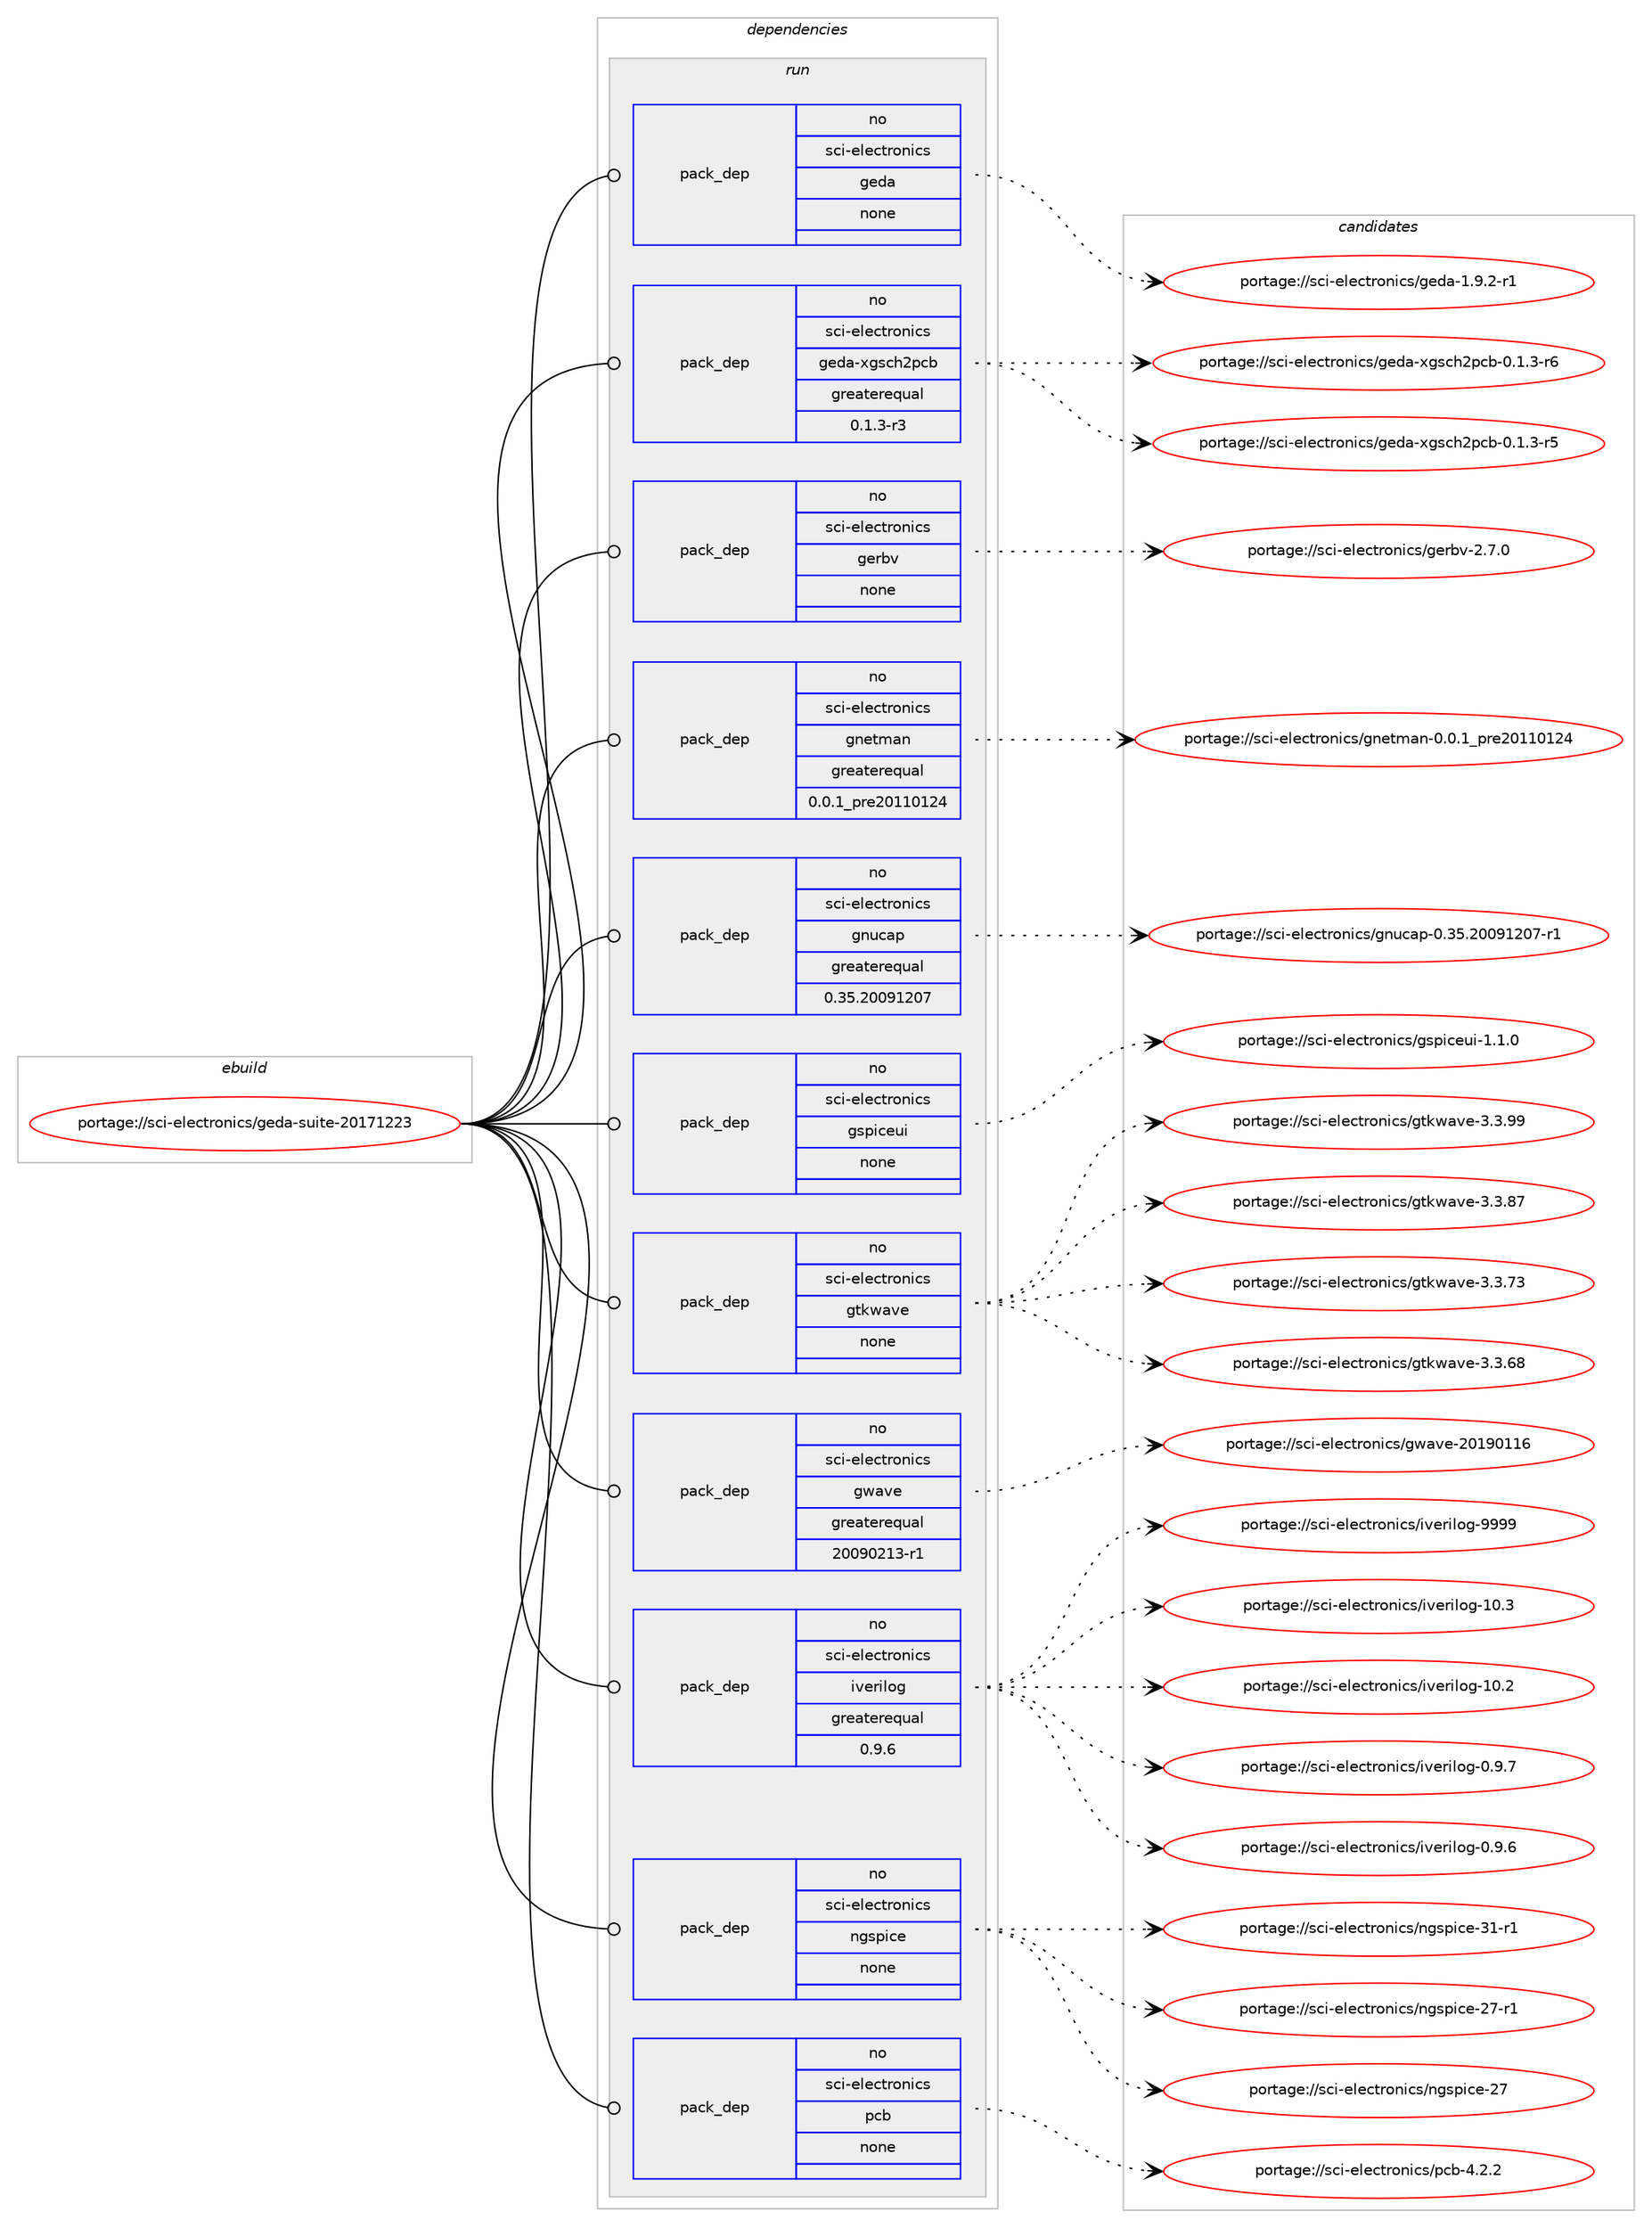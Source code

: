digraph prolog {

# *************
# Graph options
# *************

newrank=true;
concentrate=true;
compound=true;
graph [rankdir=LR,fontname=Helvetica,fontsize=10,ranksep=1.5];#, ranksep=2.5, nodesep=0.2];
edge  [arrowhead=vee];
node  [fontname=Helvetica,fontsize=10];

# **********
# The ebuild
# **********

subgraph cluster_leftcol {
color=gray;
rank=same;
label=<<i>ebuild</i>>;
id [label="portage://sci-electronics/geda-suite-20171223", color=red, width=4, href="../sci-electronics/geda-suite-20171223.svg"];
}

# ****************
# The dependencies
# ****************

subgraph cluster_midcol {
color=gray;
label=<<i>dependencies</i>>;
subgraph cluster_compile {
fillcolor="#eeeeee";
style=filled;
label=<<i>compile</i>>;
}
subgraph cluster_compileandrun {
fillcolor="#eeeeee";
style=filled;
label=<<i>compile and run</i>>;
}
subgraph cluster_run {
fillcolor="#eeeeee";
style=filled;
label=<<i>run</i>>;
subgraph pack33711 {
dependency42277 [label=<<TABLE BORDER="0" CELLBORDER="1" CELLSPACING="0" CELLPADDING="4" WIDTH="220"><TR><TD ROWSPAN="6" CELLPADDING="30">pack_dep</TD></TR><TR><TD WIDTH="110">no</TD></TR><TR><TD>sci-electronics</TD></TR><TR><TD>geda</TD></TR><TR><TD>none</TD></TR><TR><TD></TD></TR></TABLE>>, shape=none, color=blue];
}
id:e -> dependency42277:w [weight=20,style="solid",arrowhead="odot"];
subgraph pack33712 {
dependency42278 [label=<<TABLE BORDER="0" CELLBORDER="1" CELLSPACING="0" CELLPADDING="4" WIDTH="220"><TR><TD ROWSPAN="6" CELLPADDING="30">pack_dep</TD></TR><TR><TD WIDTH="110">no</TD></TR><TR><TD>sci-electronics</TD></TR><TR><TD>geda-xgsch2pcb</TD></TR><TR><TD>greaterequal</TD></TR><TR><TD>0.1.3-r3</TD></TR></TABLE>>, shape=none, color=blue];
}
id:e -> dependency42278:w [weight=20,style="solid",arrowhead="odot"];
subgraph pack33713 {
dependency42279 [label=<<TABLE BORDER="0" CELLBORDER="1" CELLSPACING="0" CELLPADDING="4" WIDTH="220"><TR><TD ROWSPAN="6" CELLPADDING="30">pack_dep</TD></TR><TR><TD WIDTH="110">no</TD></TR><TR><TD>sci-electronics</TD></TR><TR><TD>gerbv</TD></TR><TR><TD>none</TD></TR><TR><TD></TD></TR></TABLE>>, shape=none, color=blue];
}
id:e -> dependency42279:w [weight=20,style="solid",arrowhead="odot"];
subgraph pack33714 {
dependency42280 [label=<<TABLE BORDER="0" CELLBORDER="1" CELLSPACING="0" CELLPADDING="4" WIDTH="220"><TR><TD ROWSPAN="6" CELLPADDING="30">pack_dep</TD></TR><TR><TD WIDTH="110">no</TD></TR><TR><TD>sci-electronics</TD></TR><TR><TD>gnetman</TD></TR><TR><TD>greaterequal</TD></TR><TR><TD>0.0.1_pre20110124</TD></TR></TABLE>>, shape=none, color=blue];
}
id:e -> dependency42280:w [weight=20,style="solid",arrowhead="odot"];
subgraph pack33715 {
dependency42281 [label=<<TABLE BORDER="0" CELLBORDER="1" CELLSPACING="0" CELLPADDING="4" WIDTH="220"><TR><TD ROWSPAN="6" CELLPADDING="30">pack_dep</TD></TR><TR><TD WIDTH="110">no</TD></TR><TR><TD>sci-electronics</TD></TR><TR><TD>gnucap</TD></TR><TR><TD>greaterequal</TD></TR><TR><TD>0.35.20091207</TD></TR></TABLE>>, shape=none, color=blue];
}
id:e -> dependency42281:w [weight=20,style="solid",arrowhead="odot"];
subgraph pack33716 {
dependency42282 [label=<<TABLE BORDER="0" CELLBORDER="1" CELLSPACING="0" CELLPADDING="4" WIDTH="220"><TR><TD ROWSPAN="6" CELLPADDING="30">pack_dep</TD></TR><TR><TD WIDTH="110">no</TD></TR><TR><TD>sci-electronics</TD></TR><TR><TD>gspiceui</TD></TR><TR><TD>none</TD></TR><TR><TD></TD></TR></TABLE>>, shape=none, color=blue];
}
id:e -> dependency42282:w [weight=20,style="solid",arrowhead="odot"];
subgraph pack33717 {
dependency42283 [label=<<TABLE BORDER="0" CELLBORDER="1" CELLSPACING="0" CELLPADDING="4" WIDTH="220"><TR><TD ROWSPAN="6" CELLPADDING="30">pack_dep</TD></TR><TR><TD WIDTH="110">no</TD></TR><TR><TD>sci-electronics</TD></TR><TR><TD>gtkwave</TD></TR><TR><TD>none</TD></TR><TR><TD></TD></TR></TABLE>>, shape=none, color=blue];
}
id:e -> dependency42283:w [weight=20,style="solid",arrowhead="odot"];
subgraph pack33718 {
dependency42284 [label=<<TABLE BORDER="0" CELLBORDER="1" CELLSPACING="0" CELLPADDING="4" WIDTH="220"><TR><TD ROWSPAN="6" CELLPADDING="30">pack_dep</TD></TR><TR><TD WIDTH="110">no</TD></TR><TR><TD>sci-electronics</TD></TR><TR><TD>gwave</TD></TR><TR><TD>greaterequal</TD></TR><TR><TD>20090213-r1</TD></TR></TABLE>>, shape=none, color=blue];
}
id:e -> dependency42284:w [weight=20,style="solid",arrowhead="odot"];
subgraph pack33719 {
dependency42285 [label=<<TABLE BORDER="0" CELLBORDER="1" CELLSPACING="0" CELLPADDING="4" WIDTH="220"><TR><TD ROWSPAN="6" CELLPADDING="30">pack_dep</TD></TR><TR><TD WIDTH="110">no</TD></TR><TR><TD>sci-electronics</TD></TR><TR><TD>iverilog</TD></TR><TR><TD>greaterequal</TD></TR><TR><TD>0.9.6</TD></TR></TABLE>>, shape=none, color=blue];
}
id:e -> dependency42285:w [weight=20,style="solid",arrowhead="odot"];
subgraph pack33720 {
dependency42286 [label=<<TABLE BORDER="0" CELLBORDER="1" CELLSPACING="0" CELLPADDING="4" WIDTH="220"><TR><TD ROWSPAN="6" CELLPADDING="30">pack_dep</TD></TR><TR><TD WIDTH="110">no</TD></TR><TR><TD>sci-electronics</TD></TR><TR><TD>ngspice</TD></TR><TR><TD>none</TD></TR><TR><TD></TD></TR></TABLE>>, shape=none, color=blue];
}
id:e -> dependency42286:w [weight=20,style="solid",arrowhead="odot"];
subgraph pack33721 {
dependency42287 [label=<<TABLE BORDER="0" CELLBORDER="1" CELLSPACING="0" CELLPADDING="4" WIDTH="220"><TR><TD ROWSPAN="6" CELLPADDING="30">pack_dep</TD></TR><TR><TD WIDTH="110">no</TD></TR><TR><TD>sci-electronics</TD></TR><TR><TD>pcb</TD></TR><TR><TD>none</TD></TR><TR><TD></TD></TR></TABLE>>, shape=none, color=blue];
}
id:e -> dependency42287:w [weight=20,style="solid",arrowhead="odot"];
}
}

# **************
# The candidates
# **************

subgraph cluster_choices {
rank=same;
color=gray;
label=<<i>candidates</i>>;

subgraph choice33711 {
color=black;
nodesep=1;
choice1159910545101108101991161141111101059911547103101100974549465746504511449 [label="portage://sci-electronics/geda-1.9.2-r1", color=red, width=4,href="../sci-electronics/geda-1.9.2-r1.svg"];
dependency42277:e -> choice1159910545101108101991161141111101059911547103101100974549465746504511449:w [style=dotted,weight="100"];
}
subgraph choice33712 {
color=black;
nodesep=1;
choice11599105451011081019911611411111010599115471031011009745120103115991045011299984548464946514511454 [label="portage://sci-electronics/geda-xgsch2pcb-0.1.3-r6", color=red, width=4,href="../sci-electronics/geda-xgsch2pcb-0.1.3-r6.svg"];
choice11599105451011081019911611411111010599115471031011009745120103115991045011299984548464946514511453 [label="portage://sci-electronics/geda-xgsch2pcb-0.1.3-r5", color=red, width=4,href="../sci-electronics/geda-xgsch2pcb-0.1.3-r5.svg"];
dependency42278:e -> choice11599105451011081019911611411111010599115471031011009745120103115991045011299984548464946514511454:w [style=dotted,weight="100"];
dependency42278:e -> choice11599105451011081019911611411111010599115471031011009745120103115991045011299984548464946514511453:w [style=dotted,weight="100"];
}
subgraph choice33713 {
color=black;
nodesep=1;
choice115991054510110810199116114111110105991154710310111498118455046554648 [label="portage://sci-electronics/gerbv-2.7.0", color=red, width=4,href="../sci-electronics/gerbv-2.7.0.svg"];
dependency42279:e -> choice115991054510110810199116114111110105991154710310111498118455046554648:w [style=dotted,weight="100"];
}
subgraph choice33714 {
color=black;
nodesep=1;
choice115991054510110810199116114111110105991154710311010111610997110454846484649951121141015048494948495052 [label="portage://sci-electronics/gnetman-0.0.1_pre20110124", color=red, width=4,href="../sci-electronics/gnetman-0.0.1_pre20110124.svg"];
dependency42280:e -> choice115991054510110810199116114111110105991154710311010111610997110454846484649951121141015048494948495052:w [style=dotted,weight="100"];
}
subgraph choice33715 {
color=black;
nodesep=1;
choice1159910545101108101991161141111101059911547103110117999711245484651534650484857495048554511449 [label="portage://sci-electronics/gnucap-0.35.20091207-r1", color=red, width=4,href="../sci-electronics/gnucap-0.35.20091207-r1.svg"];
dependency42281:e -> choice1159910545101108101991161141111101059911547103110117999711245484651534650484857495048554511449:w [style=dotted,weight="100"];
}
subgraph choice33716 {
color=black;
nodesep=1;
choice115991054510110810199116114111110105991154710311511210599101117105454946494648 [label="portage://sci-electronics/gspiceui-1.1.0", color=red, width=4,href="../sci-electronics/gspiceui-1.1.0.svg"];
dependency42282:e -> choice115991054510110810199116114111110105991154710311511210599101117105454946494648:w [style=dotted,weight="100"];
}
subgraph choice33717 {
color=black;
nodesep=1;
choice11599105451011081019911611411111010599115471031161071199711810145514651465757 [label="portage://sci-electronics/gtkwave-3.3.99", color=red, width=4,href="../sci-electronics/gtkwave-3.3.99.svg"];
choice11599105451011081019911611411111010599115471031161071199711810145514651465655 [label="portage://sci-electronics/gtkwave-3.3.87", color=red, width=4,href="../sci-electronics/gtkwave-3.3.87.svg"];
choice11599105451011081019911611411111010599115471031161071199711810145514651465551 [label="portage://sci-electronics/gtkwave-3.3.73", color=red, width=4,href="../sci-electronics/gtkwave-3.3.73.svg"];
choice11599105451011081019911611411111010599115471031161071199711810145514651465456 [label="portage://sci-electronics/gtkwave-3.3.68", color=red, width=4,href="../sci-electronics/gtkwave-3.3.68.svg"];
dependency42283:e -> choice11599105451011081019911611411111010599115471031161071199711810145514651465757:w [style=dotted,weight="100"];
dependency42283:e -> choice11599105451011081019911611411111010599115471031161071199711810145514651465655:w [style=dotted,weight="100"];
dependency42283:e -> choice11599105451011081019911611411111010599115471031161071199711810145514651465551:w [style=dotted,weight="100"];
dependency42283:e -> choice11599105451011081019911611411111010599115471031161071199711810145514651465456:w [style=dotted,weight="100"];
}
subgraph choice33718 {
color=black;
nodesep=1;
choice115991054510110810199116114111110105991154710311997118101455048495748494954 [label="portage://sci-electronics/gwave-20190116", color=red, width=4,href="../sci-electronics/gwave-20190116.svg"];
dependency42284:e -> choice115991054510110810199116114111110105991154710311997118101455048495748494954:w [style=dotted,weight="100"];
}
subgraph choice33719 {
color=black;
nodesep=1;
choice11599105451011081019911611411111010599115471051181011141051081111034557575757 [label="portage://sci-electronics/iverilog-9999", color=red, width=4,href="../sci-electronics/iverilog-9999.svg"];
choice11599105451011081019911611411111010599115471051181011141051081111034549484651 [label="portage://sci-electronics/iverilog-10.3", color=red, width=4,href="../sci-electronics/iverilog-10.3.svg"];
choice11599105451011081019911611411111010599115471051181011141051081111034549484650 [label="portage://sci-electronics/iverilog-10.2", color=red, width=4,href="../sci-electronics/iverilog-10.2.svg"];
choice1159910545101108101991161141111101059911547105118101114105108111103454846574655 [label="portage://sci-electronics/iverilog-0.9.7", color=red, width=4,href="../sci-electronics/iverilog-0.9.7.svg"];
choice1159910545101108101991161141111101059911547105118101114105108111103454846574654 [label="portage://sci-electronics/iverilog-0.9.6", color=red, width=4,href="../sci-electronics/iverilog-0.9.6.svg"];
dependency42285:e -> choice11599105451011081019911611411111010599115471051181011141051081111034557575757:w [style=dotted,weight="100"];
dependency42285:e -> choice11599105451011081019911611411111010599115471051181011141051081111034549484651:w [style=dotted,weight="100"];
dependency42285:e -> choice11599105451011081019911611411111010599115471051181011141051081111034549484650:w [style=dotted,weight="100"];
dependency42285:e -> choice1159910545101108101991161141111101059911547105118101114105108111103454846574655:w [style=dotted,weight="100"];
dependency42285:e -> choice1159910545101108101991161141111101059911547105118101114105108111103454846574654:w [style=dotted,weight="100"];
}
subgraph choice33720 {
color=black;
nodesep=1;
choice1159910545101108101991161141111101059911547110103115112105991014551494511449 [label="portage://sci-electronics/ngspice-31-r1", color=red, width=4,href="../sci-electronics/ngspice-31-r1.svg"];
choice1159910545101108101991161141111101059911547110103115112105991014550554511449 [label="portage://sci-electronics/ngspice-27-r1", color=red, width=4,href="../sci-electronics/ngspice-27-r1.svg"];
choice115991054510110810199116114111110105991154711010311511210599101455055 [label="portage://sci-electronics/ngspice-27", color=red, width=4,href="../sci-electronics/ngspice-27.svg"];
dependency42286:e -> choice1159910545101108101991161141111101059911547110103115112105991014551494511449:w [style=dotted,weight="100"];
dependency42286:e -> choice1159910545101108101991161141111101059911547110103115112105991014550554511449:w [style=dotted,weight="100"];
dependency42286:e -> choice115991054510110810199116114111110105991154711010311511210599101455055:w [style=dotted,weight="100"];
}
subgraph choice33721 {
color=black;
nodesep=1;
choice11599105451011081019911611411111010599115471129998455246504650 [label="portage://sci-electronics/pcb-4.2.2", color=red, width=4,href="../sci-electronics/pcb-4.2.2.svg"];
dependency42287:e -> choice11599105451011081019911611411111010599115471129998455246504650:w [style=dotted,weight="100"];
}
}

}
